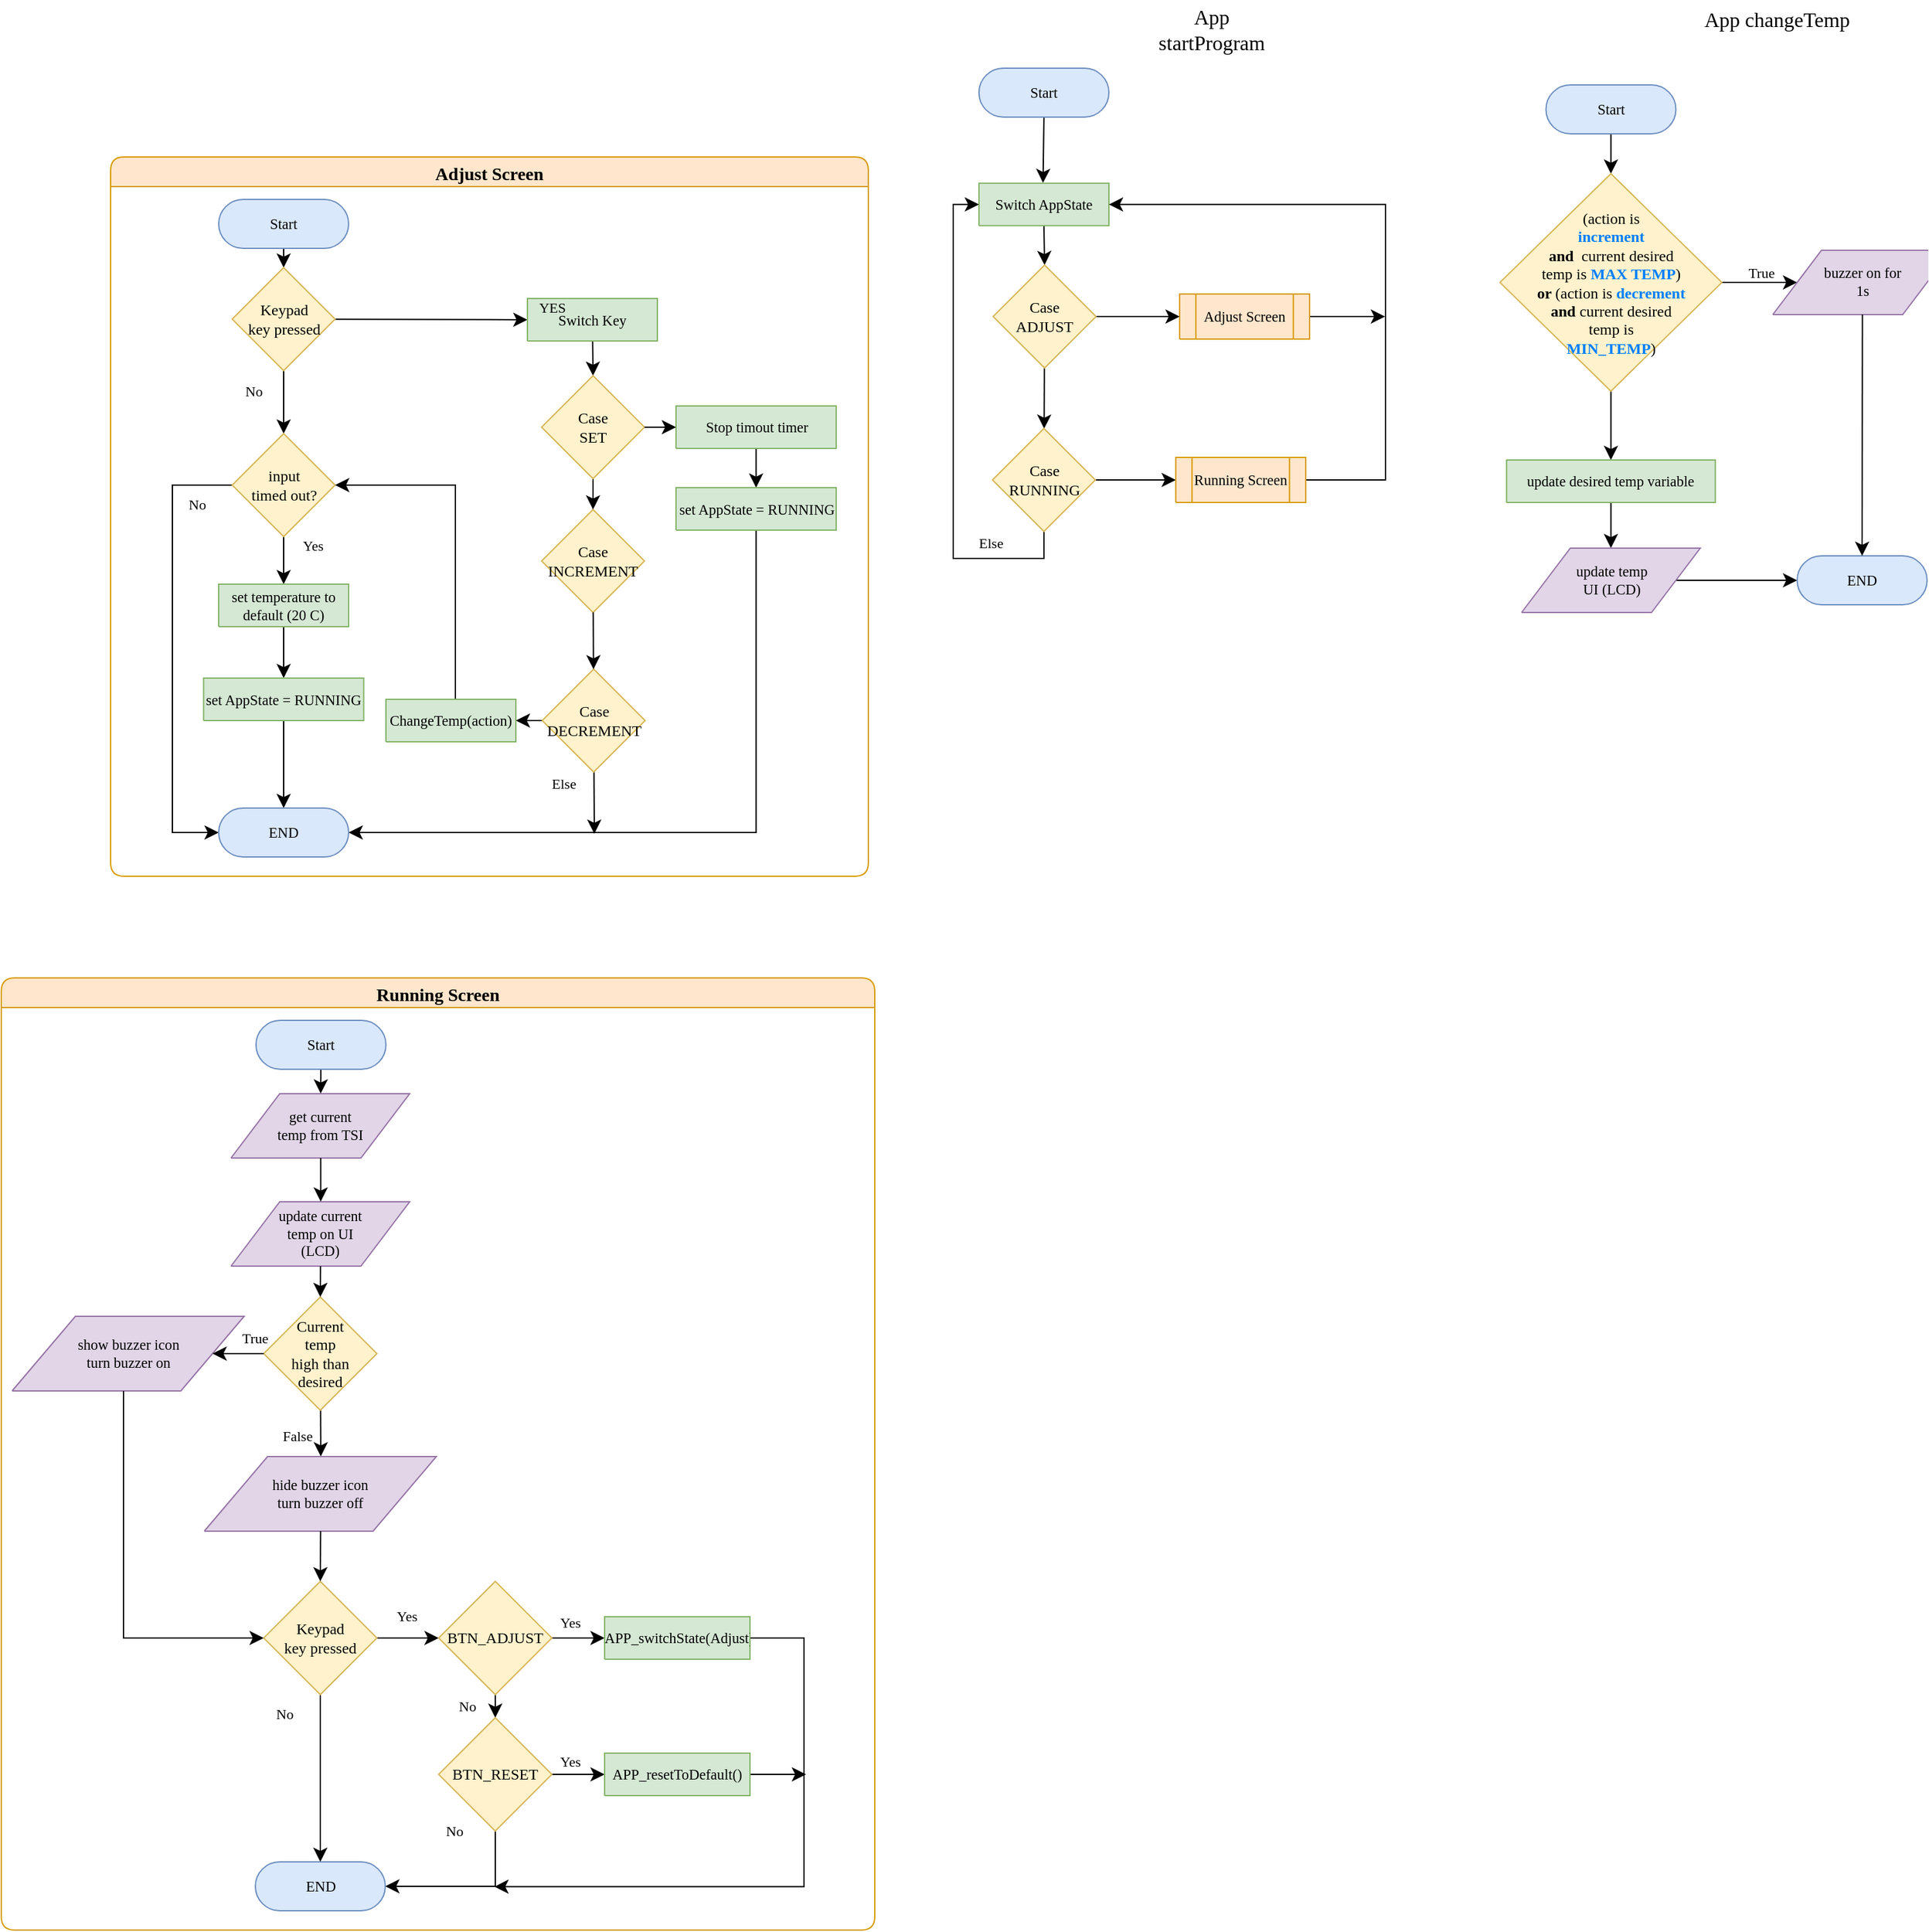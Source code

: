 <mxfile version="21.2.1" type="device">
  <diagram name="Page-1" id="7oLeeqB4X83rpsUO6XK-">
    <mxGraphModel dx="3260" dy="1449" grid="0" gridSize="10" guides="1" tooltips="1" connect="1" arrows="1" fold="1" page="1" pageScale="1" pageWidth="827" pageHeight="1169" math="0" shadow="0">
      <root>
        <mxCell id="0" />
        <mxCell id="1" parent="0" />
        <UserObject label="" tags="Background" id="Cari82qWPhB8FJyJu9n--43">
          <mxCell style="vsdxID=25;fillColor=#345593;gradientColor=none;shape=stencil(nZBLDoAgDERP0z3SIyDew0QUooJB/N1eSGM0LFywm2lf23QAxarbRQFna/BuVIfpggasgXNjtfImRAUoAUXvvBq822xHfmkTmdTs9rThpDmWJji7yFWMfEPoZOwHfZpF8A9aCGbno3h/jCYPIJYoPJQ3);strokeColor=#233862;strokeWidth=2;points=[];labelBackgroundColor=none;rounded=1;html=1;whiteSpace=wrap;fontColor=#000000;fontFamily=Calibri;" parent="1" vertex="1">
            <mxGeometry x="38" y="140" width="345" height="488" as="geometry" />
          </mxCell>
        </UserObject>
        <UserObject label="" tags="Background" id="Cari82qWPhB8FJyJu9n--51">
          <mxCell style="vsdxID=190;fillColor=#345593;gradientColor=none;shape=stencil(nZBLDoAgDERP0z3SIyDew0QUooJB/N1eSGM0LFywm2lf23QAxarbRQFna/BuVIfpggasgXNjtfImRAUoAUXvvBq822xHfmkTmdTs9rThpDmWJji7yFWMfEPoZOwHfZpF8A9aCGbno3h/jCYPIJYoPJQ3);strokeColor=#233862;strokeWidth=2;points=[];labelBackgroundColor=none;rounded=1;html=1;whiteSpace=wrap;fontColor=#000000;fontFamily=Calibri;" parent="1" vertex="1">
            <mxGeometry x="-557" y="997" width="345" height="400" as="geometry" />
          </mxCell>
        </UserObject>
        <mxCell id="Cari82qWPhB8FJyJu9n--169" style="rounded=1;fontColor=#000000;fontFamily=Calibri;" parent="1" vertex="1">
          <mxGeometry x="264" y="273" as="geometry" />
        </mxCell>
        <mxCell id="Cari82qWPhB8FJyJu9n--174" style="rounded=1;fontColor=#000000;fontFamily=Calibri;" parent="1" vertex="1">
          <mxGeometry x="264" y="262" as="geometry" />
        </mxCell>
        <mxCell id="MiLEQ-yQkrviwAs_aEzq-89" style="edgeStyle=none;curved=1;rounded=1;orthogonalLoop=1;jettySize=auto;html=1;exitX=0.5;exitY=1;exitDx=0;exitDy=0;exitPerimeter=0;entryX=0.5;entryY=0;entryDx=0;entryDy=0;fontSize=12;startSize=8;endSize=8;fontFamily=Calibri;" parent="1" source="Eqtn6p07YSy9b4ncJGlz-1" target="Eqtn6p07YSy9b4ncJGlz-20" edge="1">
          <mxGeometry relative="1" as="geometry">
            <mxPoint x="96.5" y="193" as="sourcePoint" />
            <mxPoint x="95.5" y="220" as="targetPoint" />
          </mxGeometry>
        </mxCell>
        <mxCell id="MiLEQ-yQkrviwAs_aEzq-90" style="edgeStyle=none;curved=1;rounded=1;orthogonalLoop=1;jettySize=auto;html=1;exitX=0.5;exitY=1;exitDx=0;exitDy=0;exitPerimeter=0;entryX=0.483;entryY=0.005;entryDx=0;entryDy=0;entryPerimeter=0;fontSize=12;startSize=8;endSize=8;fontFamily=Calibri;" parent="1" source="Cari82qWPhB8FJyJu9n--68" edge="1">
          <mxGeometry relative="1" as="geometry">
            <mxPoint x="94.783" y="158.175" as="targetPoint" />
          </mxGeometry>
        </mxCell>
        <UserObject label="&lt;div style=&quot;font-size: 1px&quot;&gt;&lt;font style=&quot;font-size: 11.29px; direction: ltr; letter-spacing: 0px; line-height: 120%; opacity: 1;&quot;&gt;Start&lt;br&gt;&lt;/font&gt;&lt;/div&gt;" Function="EN_DIO_Error_T DIO_init(uint8_t pinNumber, EN_DIO_PORT_T portNumber, EN_DIO_DIRECTION_T direction);" tags="Flowchart" id="Cari82qWPhB8FJyJu9n--68">
          <mxCell style="verticalAlign=middle;align=center;overflow=width;vsdxID=30;fillColor=#dae8fc;shape=stencil(tVLREoIgEPwaHnEQxsl3s/9gEpSJwDko7e+DsEkze2l627vdu5uFRaxyHe8FosR5sCcxqMZ3iO0Rpcp0ApQPCLEasUpaEC3Yi2lS3fOojOhsr3HDmObyMtsVcYqS29Qh5FEfklwrM5OXeUa/yjkcAwfr7TDpiyTfXvjkMR+Vw2A998qaBac5tAKHU1hq3i4oNwjRr9ofvayt/+Rk+yX/4iWA159KpXWKxJx/z0Bopfyw+g4=);strokeColor=#6c8ebf;spacingTop=-1;spacingBottom=-1;spacingLeft=-1;spacingRight=-1;points=[[0.5,1,0],[0.5,0,0],[0,0.5,0],[1,0.5,0]];labelBackgroundColor=none;rounded=1;html=1;whiteSpace=wrap;fontFamily=Calibri;" parent="1" vertex="1">
            <mxGeometry x="45" y="69" width="101" height="38" as="geometry" />
          </mxCell>
        </UserObject>
        <mxCell id="MiLEQ-yQkrviwAs_aEzq-80" value="App startProgram" style="text;html=1;strokeColor=none;fillColor=none;align=center;verticalAlign=middle;whiteSpace=wrap;rounded=0;fontSize=16;fontFamily=Calibri;" parent="1" vertex="1">
          <mxGeometry x="171" y="24" width="110" height="30" as="geometry" />
        </mxCell>
        <mxCell id="MiLEQ-yQkrviwAs_aEzq-83" value="App changeTemp" style="text;strokeColor=none;align=center;fillColor=none;html=1;verticalAlign=middle;whiteSpace=wrap;rounded=0;fontSize=16;fontFamily=Calibri;" parent="1" vertex="1">
          <mxGeometry x="602.71" y="16" width="125.29" height="30" as="geometry" />
        </mxCell>
        <UserObject label="&lt;div style=&quot;font-size: 1px&quot;&gt;&lt;font style=&quot;font-size: 11.29px; direction: ltr; letter-spacing: 0px; line-height: 120%; opacity: 1;&quot;&gt;Switch AppState&lt;br&gt;&lt;/font&gt;&lt;/div&gt;" Function="EN_DIO_Error_T DIO_toggle(uint8_t pinNumber, EN_DIO_PORT_T portNumber);  " tags="Flowchart" id="Eqtn6p07YSy9b4ncJGlz-1">
          <mxCell style="verticalAlign=middle;align=center;overflow=width;vsdxID=274;fillColor=#d5e8d4;shape=stencil(nZBLDoAgDERP0z3SIyjew0SURgSD+Lu9kMZoXLhwN9O+tukAlrNpJg1SzDH4QW/URgNYgZTkjA4UkwJUgGXng+6DX1zLfmoymdXo17xh5zmRJ6Q42BWCfc2oJfdAr+Yv+AP9Cb7OJ3H/2JG1HNGz/84klThPVCc=);strokeColor=#82b366;spacingTop=-1;spacingBottom=-1;spacingLeft=-1;spacingRight=-1;points=[[0,0.5,0],[1,0.5,0],[0.5,1,0],[0.5,0,0]];labelBackgroundColor=none;rounded=1;html=1;whiteSpace=wrap;fontFamily=Calibri;" vertex="1" parent="1">
            <mxGeometry x="45" y="158.43" width="101" height="33" as="geometry" />
          </mxCell>
        </UserObject>
        <mxCell id="Eqtn6p07YSy9b4ncJGlz-47" style="edgeStyle=none;curved=1;rounded=0;orthogonalLoop=1;jettySize=auto;html=1;fontSize=12;startSize=8;endSize=8;" edge="1" parent="1" source="Eqtn6p07YSy9b4ncJGlz-2">
          <mxGeometry relative="1" as="geometry">
            <mxPoint x="360.66" y="262" as="targetPoint" />
          </mxGeometry>
        </mxCell>
        <UserObject label="&lt;div style=&quot;font-size: 1px&quot;&gt;&lt;font style=&quot;font-size: 11.29px; direction: ltr; letter-spacing: 0px; line-height: 120%; opacity: 1;&quot;&gt;Adjust Screen&lt;br&gt;&lt;/font&gt;&lt;/div&gt;" Function="EN_DIO_Error_T DIO_write(uint8_t pinNumber, EN_DIO_PORT_T portNumber, uint8_t value); " tags="Flowchart" id="Eqtn6p07YSy9b4ncJGlz-2">
          <mxCell style="verticalAlign=middle;align=center;overflow=width;vsdxID=235;shape=stencil(nZLRDsIgDEW/pq+GlRh9n/M/loyNRoSFodO/F9JMHWYm29u99LTkFkCWg657BSiG4N1FjdQEDfIEiGS18hSiAlmBLFvnVefdzTbs+zqRSV3dPU14cJ9IHSie7ArB/syoIfuFTsVN8B90I5hdH8UnY0vG8Ire9aUFFLjbr4iV0zN2Pvl4WDP5h15OlyWLIn/teMQ/RVYv);spacingTop=-1;spacingBottom=-1;spacingLeft=-1;spacingRight=-1;points=[[0,0.5,0],[1,0.5,0],[0.5,1,0],[0.5,0,0]];labelBackgroundColor=none;rounded=1;html=1;whiteSpace=wrap;fillColor=#ffe6cc;strokeColor=#d79b00;fontFamily=Calibri;" vertex="1" parent="1">
            <mxGeometry x="201" y="244.5" width="101" height="35" as="geometry" />
          </mxCell>
        </UserObject>
        <mxCell id="Eqtn6p07YSy9b4ncJGlz-3" value="&lt;font style=&quot;font-size: 14px;&quot;&gt;Adjust Screen&lt;br&gt;&lt;/font&gt;" style="swimlane;whiteSpace=wrap;html=1;rounded=1;fontSize=16;fontFamily=Calibri;fillColor=#ffe6cc;strokeColor=#d79b00;" vertex="1" parent="1">
          <mxGeometry x="-630" y="138" width="589" height="559" as="geometry">
            <mxRectangle x="-207" y="152.5" width="134" height="31" as="alternateBounds" />
          </mxGeometry>
        </mxCell>
        <mxCell id="Eqtn6p07YSy9b4ncJGlz-102" style="edgeStyle=none;curved=1;rounded=0;orthogonalLoop=1;jettySize=auto;html=1;entryX=0.5;entryY=0;entryDx=0;entryDy=0;fontSize=12;startSize=8;endSize=8;" edge="1" parent="Eqtn6p07YSy9b4ncJGlz-3" source="Eqtn6p07YSy9b4ncJGlz-67" target="Eqtn6p07YSy9b4ncJGlz-68">
          <mxGeometry relative="1" as="geometry" />
        </mxCell>
        <UserObject label="&lt;div style=&quot;font-size: 1px&quot;&gt;&lt;font style=&quot;font-size: 11.29px; direction: ltr; letter-spacing: 0px; line-height: 120%; opacity: 1;&quot;&gt;Start&lt;br&gt;&lt;/font&gt;&lt;/div&gt;" Function="EN_DIO_Error_T DIO_init(uint8_t pinNumber, EN_DIO_PORT_T portNumber, EN_DIO_DIRECTION_T direction);" tags="Flowchart" id="Eqtn6p07YSy9b4ncJGlz-67">
          <mxCell style="verticalAlign=middle;align=center;overflow=width;vsdxID=30;fillColor=#dae8fc;shape=stencil(tVLREoIgEPwaHnEQxsl3s/9gEpSJwDko7e+DsEkze2l627vdu5uFRaxyHe8FosR5sCcxqMZ3iO0Rpcp0ApQPCLEasUpaEC3Yi2lS3fOojOhsr3HDmObyMtsVcYqS29Qh5FEfklwrM5OXeUa/yjkcAwfr7TDpiyTfXvjkMR+Vw2A998qaBac5tAKHU1hq3i4oNwjRr9ofvayt/+Rk+yX/4iWA159KpXWKxJx/z0Bopfyw+g4=);strokeColor=#6c8ebf;spacingTop=-1;spacingBottom=-1;spacingLeft=-1;spacingRight=-1;points=[[0.5,1,0],[0.5,0,0],[0,0.5,0],[1,0.5,0]];labelBackgroundColor=none;rounded=1;html=1;whiteSpace=wrap;fontFamily=Calibri;" vertex="1" parent="Eqtn6p07YSy9b4ncJGlz-3">
            <mxGeometry x="84" y="33" width="101" height="38" as="geometry" />
          </mxCell>
        </UserObject>
        <mxCell id="Eqtn6p07YSy9b4ncJGlz-78" style="edgeStyle=none;curved=1;rounded=0;orthogonalLoop=1;jettySize=auto;html=1;entryX=0;entryY=0.5;entryDx=0;entryDy=0;entryPerimeter=0;fontSize=12;startSize=8;endSize=8;" edge="1" parent="Eqtn6p07YSy9b4ncJGlz-3" source="Eqtn6p07YSy9b4ncJGlz-68" target="Eqtn6p07YSy9b4ncJGlz-74">
          <mxGeometry relative="1" as="geometry" />
        </mxCell>
        <mxCell id="Eqtn6p07YSy9b4ncJGlz-96" style="edgeStyle=none;curved=1;rounded=0;orthogonalLoop=1;jettySize=auto;html=1;entryX=0.5;entryY=0;entryDx=0;entryDy=0;fontSize=12;startSize=8;endSize=8;" edge="1" parent="Eqtn6p07YSy9b4ncJGlz-3" source="Eqtn6p07YSy9b4ncJGlz-68" target="Eqtn6p07YSy9b4ncJGlz-95">
          <mxGeometry relative="1" as="geometry" />
        </mxCell>
        <mxCell id="Eqtn6p07YSy9b4ncJGlz-68" value="Keypad&lt;br&gt;key pressed" style="rhombus;whiteSpace=wrap;html=1;fontSize=12;fontFamily=Calibri;fillColor=#fff2cc;strokeColor=#d6b656;" vertex="1" parent="Eqtn6p07YSy9b4ncJGlz-3">
          <mxGeometry x="94.5" y="86" width="80" height="80" as="geometry" />
        </mxCell>
        <mxCell id="Eqtn6p07YSy9b4ncJGlz-88" style="edgeStyle=none;curved=1;rounded=0;orthogonalLoop=1;jettySize=auto;html=1;entryX=0.5;entryY=0;entryDx=0;entryDy=0;fontSize=12;startSize=8;endSize=8;" edge="1" parent="Eqtn6p07YSy9b4ncJGlz-3" source="Eqtn6p07YSy9b4ncJGlz-74" target="Eqtn6p07YSy9b4ncJGlz-86">
          <mxGeometry relative="1" as="geometry" />
        </mxCell>
        <UserObject label="&lt;div style=&quot;font-size: 1px&quot;&gt;&lt;font style=&quot;font-size: 11.29px; direction: ltr; letter-spacing: 0px; line-height: 120%; opacity: 1;&quot;&gt;Switch Key&lt;br&gt;&lt;/font&gt;&lt;/div&gt;" Function="EN_DIO_Error_T DIO_toggle(uint8_t pinNumber, EN_DIO_PORT_T portNumber);  " tags="Flowchart" id="Eqtn6p07YSy9b4ncJGlz-74">
          <mxCell style="verticalAlign=middle;align=center;overflow=width;vsdxID=274;fillColor=#d5e8d4;shape=stencil(nZBLDoAgDERP0z3SIyjew0SURgSD+Lu9kMZoXLhwN9O+tukAlrNpJg1SzDH4QW/URgNYgZTkjA4UkwJUgGXng+6DX1zLfmoymdXo17xh5zmRJ6Q42BWCfc2oJfdAr+Yv+AP9Cb7OJ3H/2JG1HNGz/84klThPVCc=);strokeColor=#82b366;spacingTop=-1;spacingBottom=-1;spacingLeft=-1;spacingRight=-1;points=[[0,0.5,0],[1,0.5,0],[0.5,1,0],[0.5,0,0]];labelBackgroundColor=none;rounded=1;html=1;whiteSpace=wrap;fontFamily=Calibri;" vertex="1" parent="Eqtn6p07YSy9b4ncJGlz-3">
            <mxGeometry x="324" y="110" width="101" height="33" as="geometry" />
          </mxCell>
        </UserObject>
        <mxCell id="Eqtn6p07YSy9b4ncJGlz-76" value="Case&lt;br style=&quot;border-color: var(--border-color); font-size: 12px;&quot;&gt;INCREMENT" style="rhombus;whiteSpace=wrap;html=1;fontSize=12;fontFamily=Calibri;fillColor=#fff2cc;strokeColor=#d6b656;" vertex="1" parent="Eqtn6p07YSy9b4ncJGlz-3">
          <mxGeometry x="335" y="274" width="80" height="80" as="geometry" />
        </mxCell>
        <mxCell id="Eqtn6p07YSy9b4ncJGlz-116" style="edgeStyle=none;curved=1;rounded=0;orthogonalLoop=1;jettySize=auto;html=1;fontSize=12;startSize=8;endSize=8;" edge="1" parent="Eqtn6p07YSy9b4ncJGlz-3" source="Eqtn6p07YSy9b4ncJGlz-77">
          <mxGeometry relative="1" as="geometry">
            <mxPoint x="376" y="526" as="targetPoint" />
          </mxGeometry>
        </mxCell>
        <mxCell id="Eqtn6p07YSy9b4ncJGlz-119" style="edgeStyle=none;curved=1;rounded=0;orthogonalLoop=1;jettySize=auto;html=1;entryX=1;entryY=0.5;entryDx=0;entryDy=0;entryPerimeter=0;fontSize=12;startSize=8;endSize=8;" edge="1" parent="Eqtn6p07YSy9b4ncJGlz-3" source="Eqtn6p07YSy9b4ncJGlz-77" target="Eqtn6p07YSy9b4ncJGlz-118">
          <mxGeometry relative="1" as="geometry" />
        </mxCell>
        <mxCell id="Eqtn6p07YSy9b4ncJGlz-77" value="Case&lt;br style=&quot;border-color: var(--border-color); font-size: 12px;&quot;&gt;&lt;span style=&quot;font-size: 12px;&quot;&gt;DECREMENT&lt;/span&gt;" style="rhombus;whiteSpace=wrap;html=1;fontSize=12;fontFamily=Calibri;fillColor=#fff2cc;strokeColor=#d6b656;" vertex="1" parent="Eqtn6p07YSy9b4ncJGlz-3">
          <mxGeometry x="335.5" y="398" width="80" height="80" as="geometry" />
        </mxCell>
        <mxCell id="Eqtn6p07YSy9b4ncJGlz-75" value="" style="edgeStyle=none;curved=1;rounded=0;orthogonalLoop=1;jettySize=auto;html=1;fontSize=12;startSize=8;endSize=8;" edge="1" parent="Eqtn6p07YSy9b4ncJGlz-3" source="Eqtn6p07YSy9b4ncJGlz-76" target="Eqtn6p07YSy9b4ncJGlz-77">
          <mxGeometry relative="1" as="geometry" />
        </mxCell>
        <mxCell id="Eqtn6p07YSy9b4ncJGlz-89" style="edgeStyle=none;curved=1;rounded=0;orthogonalLoop=1;jettySize=auto;html=1;entryX=0.5;entryY=0;entryDx=0;entryDy=0;fontSize=12;startSize=8;endSize=8;" edge="1" parent="Eqtn6p07YSy9b4ncJGlz-3" source="Eqtn6p07YSy9b4ncJGlz-86" target="Eqtn6p07YSy9b4ncJGlz-76">
          <mxGeometry relative="1" as="geometry" />
        </mxCell>
        <mxCell id="Eqtn6p07YSy9b4ncJGlz-86" value="Case&lt;br style=&quot;border-color: var(--border-color); font-size: 12px;&quot;&gt;&lt;span style=&quot;font-size: 12px;&quot;&gt;SET&lt;/span&gt;" style="rhombus;whiteSpace=wrap;html=1;fontSize=12;fontFamily=Calibri;fillColor=#fff2cc;strokeColor=#d6b656;" vertex="1" parent="Eqtn6p07YSy9b4ncJGlz-3">
          <mxGeometry x="335" y="170" width="80" height="80" as="geometry" />
        </mxCell>
        <mxCell id="Eqtn6p07YSy9b4ncJGlz-93" style="edgeStyle=none;curved=1;rounded=0;orthogonalLoop=1;jettySize=auto;html=1;entryX=0.5;entryY=0;entryDx=0;entryDy=0;entryPerimeter=0;fontSize=12;startSize=8;endSize=8;" edge="1" parent="Eqtn6p07YSy9b4ncJGlz-3" source="Eqtn6p07YSy9b4ncJGlz-87" target="Eqtn6p07YSy9b4ncJGlz-91">
          <mxGeometry relative="1" as="geometry" />
        </mxCell>
        <UserObject label="&lt;div style=&quot;font-size: 1px&quot;&gt;&lt;font style=&quot;font-size: 11.29px; direction: ltr; letter-spacing: 0px; line-height: 120%; opacity: 1;&quot;&gt;Stop timout timer&lt;br&gt;&lt;/font&gt;&lt;/div&gt;" Function="EN_DIO_Error_T DIO_toggle(uint8_t pinNumber, EN_DIO_PORT_T portNumber);  " tags="Flowchart" id="Eqtn6p07YSy9b4ncJGlz-87">
          <mxCell style="verticalAlign=middle;align=center;overflow=width;vsdxID=274;fillColor=#d5e8d4;shape=stencil(nZBLDoAgDERP0z3SIyjew0SURgSD+Lu9kMZoXLhwN9O+tukAlrNpJg1SzDH4QW/URgNYgZTkjA4UkwJUgGXng+6DX1zLfmoymdXo17xh5zmRJ6Q42BWCfc2oJfdAr+Yv+AP9Cb7OJ3H/2JG1HNGz/84klThPVCc=);strokeColor=#82b366;spacingTop=-1;spacingBottom=-1;spacingLeft=-1;spacingRight=-1;points=[[0,0.5,0],[1,0.5,0],[0.5,1,0],[0.5,0,0]];labelBackgroundColor=none;rounded=1;html=1;whiteSpace=wrap;fontFamily=Calibri;" vertex="1" parent="Eqtn6p07YSy9b4ncJGlz-3">
            <mxGeometry x="439.5" y="193.5" width="124.5" height="33" as="geometry" />
          </mxCell>
        </UserObject>
        <mxCell id="Eqtn6p07YSy9b4ncJGlz-85" style="edgeStyle=none;curved=1;rounded=0;orthogonalLoop=1;jettySize=auto;html=1;entryX=0;entryY=0.5;entryDx=0;entryDy=0;entryPerimeter=0;fontSize=12;startSize=8;endSize=8;" edge="1" parent="Eqtn6p07YSy9b4ncJGlz-3" source="Eqtn6p07YSy9b4ncJGlz-86" target="Eqtn6p07YSy9b4ncJGlz-87">
          <mxGeometry relative="1" as="geometry" />
        </mxCell>
        <mxCell id="Eqtn6p07YSy9b4ncJGlz-115" style="edgeStyle=orthogonalEdgeStyle;rounded=0;orthogonalLoop=1;jettySize=auto;html=1;entryX=1;entryY=0.5;entryDx=0;entryDy=0;entryPerimeter=0;fontSize=12;startSize=8;endSize=8;" edge="1" parent="Eqtn6p07YSy9b4ncJGlz-3" source="Eqtn6p07YSy9b4ncJGlz-91" target="Eqtn6p07YSy9b4ncJGlz-108">
          <mxGeometry relative="1" as="geometry">
            <Array as="points">
              <mxPoint x="502" y="525" />
            </Array>
          </mxGeometry>
        </mxCell>
        <UserObject label="&lt;div style=&quot;font-size: 1px&quot;&gt;&lt;font style=&quot;font-size: 11.29px; direction: ltr; letter-spacing: 0px; line-height: 120%; opacity: 1;&quot;&gt;set AppState = RUNNING&lt;/font&gt;&lt;/div&gt;" Function="EN_DIO_Error_T DIO_toggle(uint8_t pinNumber, EN_DIO_PORT_T portNumber);  " tags="Flowchart" id="Eqtn6p07YSy9b4ncJGlz-91">
          <mxCell style="verticalAlign=middle;align=center;overflow=width;vsdxID=274;fillColor=#d5e8d4;shape=stencil(nZBLDoAgDERP0z3SIyjew0SURgSD+Lu9kMZoXLhwN9O+tukAlrNpJg1SzDH4QW/URgNYgZTkjA4UkwJUgGXng+6DX1zLfmoymdXo17xh5zmRJ6Q42BWCfc2oJfdAr+Yv+AP9Cb7OJ3H/2JG1HNGz/84klThPVCc=);strokeColor=#82b366;spacingTop=-1;spacingBottom=-1;spacingLeft=-1;spacingRight=-1;points=[[0,0.5,0],[1,0.5,0],[0.5,1,0],[0.5,0,0]];labelBackgroundColor=none;rounded=1;html=1;whiteSpace=wrap;fontFamily=Calibri;" vertex="1" parent="Eqtn6p07YSy9b4ncJGlz-3">
            <mxGeometry x="439.5" y="257" width="124.5" height="33" as="geometry" />
          </mxCell>
        </UserObject>
        <mxCell id="Eqtn6p07YSy9b4ncJGlz-106" style="edgeStyle=none;curved=1;rounded=0;orthogonalLoop=1;jettySize=auto;html=1;entryX=0.5;entryY=0;entryDx=0;entryDy=0;entryPerimeter=0;fontSize=12;startSize=8;endSize=8;" edge="1" parent="Eqtn6p07YSy9b4ncJGlz-3" source="Eqtn6p07YSy9b4ncJGlz-95" target="Eqtn6p07YSy9b4ncJGlz-103">
          <mxGeometry relative="1" as="geometry" />
        </mxCell>
        <mxCell id="Eqtn6p07YSy9b4ncJGlz-111" style="edgeStyle=orthogonalEdgeStyle;rounded=0;orthogonalLoop=1;jettySize=auto;html=1;entryX=0;entryY=0.5;entryDx=0;entryDy=0;entryPerimeter=0;fontSize=12;startSize=8;endSize=8;" edge="1" parent="Eqtn6p07YSy9b4ncJGlz-3" source="Eqtn6p07YSy9b4ncJGlz-95" target="Eqtn6p07YSy9b4ncJGlz-108">
          <mxGeometry relative="1" as="geometry">
            <Array as="points">
              <mxPoint x="48" y="255" />
              <mxPoint x="48" y="525" />
            </Array>
          </mxGeometry>
        </mxCell>
        <mxCell id="Eqtn6p07YSy9b4ncJGlz-95" value="input&lt;br&gt;timed out?" style="rhombus;whiteSpace=wrap;html=1;fontSize=12;fontFamily=Calibri;fillColor=#fff2cc;strokeColor=#d6b656;" vertex="1" parent="Eqtn6p07YSy9b4ncJGlz-3">
          <mxGeometry x="94.5" y="215" width="80" height="80" as="geometry" />
        </mxCell>
        <mxCell id="Eqtn6p07YSy9b4ncJGlz-109" style="edgeStyle=none;curved=1;rounded=0;orthogonalLoop=1;jettySize=auto;html=1;entryX=0.5;entryY=0;entryDx=0;entryDy=0;entryPerimeter=0;fontSize=12;startSize=8;endSize=8;" edge="1" parent="Eqtn6p07YSy9b4ncJGlz-3" source="Eqtn6p07YSy9b4ncJGlz-103" target="Eqtn6p07YSy9b4ncJGlz-107">
          <mxGeometry relative="1" as="geometry" />
        </mxCell>
        <UserObject label="&lt;div style=&quot;font-size: 1px&quot;&gt;&lt;font style=&quot;font-size: 11.29px; direction: ltr; letter-spacing: 0px; line-height: 120%; opacity: 1;&quot;&gt;set temperature to default (20 C)&lt;/font&gt;&lt;/div&gt;" Function="EN_DIO_Error_T DIO_toggle(uint8_t pinNumber, EN_DIO_PORT_T portNumber);  " tags="Flowchart" id="Eqtn6p07YSy9b4ncJGlz-103">
          <mxCell style="verticalAlign=middle;align=center;overflow=width;vsdxID=274;fillColor=#d5e8d4;shape=stencil(nZBLDoAgDERP0z3SIyjew0SURgSD+Lu9kMZoXLhwN9O+tukAlrNpJg1SzDH4QW/URgNYgZTkjA4UkwJUgGXng+6DX1zLfmoymdXo17xh5zmRJ6Q42BWCfc2oJfdAr+Yv+AP9Cb7OJ3H/2JG1HNGz/84klThPVCc=);strokeColor=#82b366;spacingTop=-1;spacingBottom=-1;spacingLeft=-1;spacingRight=-1;points=[[0,0.5,0],[1,0.5,0],[0.5,1,0],[0.5,0,0]];labelBackgroundColor=none;rounded=1;html=1;whiteSpace=wrap;fontFamily=Calibri;" vertex="1" parent="Eqtn6p07YSy9b4ncJGlz-3">
            <mxGeometry x="84" y="332" width="101" height="33" as="geometry" />
          </mxCell>
        </UserObject>
        <mxCell id="Eqtn6p07YSy9b4ncJGlz-110" style="edgeStyle=none;curved=1;rounded=0;orthogonalLoop=1;jettySize=auto;html=1;entryX=0.5;entryY=0;entryDx=0;entryDy=0;entryPerimeter=0;fontSize=12;startSize=8;endSize=8;" edge="1" parent="Eqtn6p07YSy9b4ncJGlz-3" source="Eqtn6p07YSy9b4ncJGlz-107" target="Eqtn6p07YSy9b4ncJGlz-108">
          <mxGeometry relative="1" as="geometry" />
        </mxCell>
        <UserObject label="&lt;div style=&quot;font-size: 1px&quot;&gt;&lt;font style=&quot;font-size: 11.29px; direction: ltr; letter-spacing: 0px; line-height: 120%; opacity: 1;&quot;&gt;set AppState = RUNNING&lt;/font&gt;&lt;/div&gt;" Function="EN_DIO_Error_T DIO_toggle(uint8_t pinNumber, EN_DIO_PORT_T portNumber);  " tags="Flowchart" id="Eqtn6p07YSy9b4ncJGlz-107">
          <mxCell style="verticalAlign=middle;align=center;overflow=width;vsdxID=274;fillColor=#d5e8d4;shape=stencil(nZBLDoAgDERP0z3SIyjew0SURgSD+Lu9kMZoXLhwN9O+tukAlrNpJg1SzDH4QW/URgNYgZTkjA4UkwJUgGXng+6DX1zLfmoymdXo17xh5zmRJ6Q42BWCfc2oJfdAr+Yv+AP9Cb7OJ3H/2JG1HNGz/84klThPVCc=);strokeColor=#82b366;spacingTop=-1;spacingBottom=-1;spacingLeft=-1;spacingRight=-1;points=[[0,0.5,0],[1,0.5,0],[0.5,1,0],[0.5,0,0]];labelBackgroundColor=none;rounded=1;html=1;whiteSpace=wrap;fontFamily=Calibri;" vertex="1" parent="Eqtn6p07YSy9b4ncJGlz-3">
            <mxGeometry x="72.25" y="405" width="124.5" height="33" as="geometry" />
          </mxCell>
        </UserObject>
        <UserObject label="&lt;div style=&quot;font-size: 1px&quot;&gt;&lt;font style=&quot;font-size: 11.29px; direction: ltr; letter-spacing: 0px; line-height: 120%; opacity: 1;&quot;&gt;END&lt;br&gt;&lt;/font&gt;&lt;/div&gt;" Function="EN_DIO_Error_T DIO_init(uint8_t pinNumber, EN_DIO_PORT_T portNumber, EN_DIO_DIRECTION_T direction);" tags="Flowchart" id="Eqtn6p07YSy9b4ncJGlz-108">
          <mxCell style="verticalAlign=middle;align=center;overflow=width;vsdxID=30;fillColor=#dae8fc;shape=stencil(tVLREoIgEPwaHnEQxsl3s/9gEpSJwDko7e+DsEkze2l627vdu5uFRaxyHe8FosR5sCcxqMZ3iO0Rpcp0ApQPCLEasUpaEC3Yi2lS3fOojOhsr3HDmObyMtsVcYqS29Qh5FEfklwrM5OXeUa/yjkcAwfr7TDpiyTfXvjkMR+Vw2A998qaBac5tAKHU1hq3i4oNwjRr9ofvayt/+Rk+yX/4iWA159KpXWKxJx/z0Bopfyw+g4=);strokeColor=#6c8ebf;spacingTop=-1;spacingBottom=-1;spacingLeft=-1;spacingRight=-1;points=[[0.5,1,0],[0.5,0,0],[0,0.5,0],[1,0.5,0]];labelBackgroundColor=none;rounded=1;html=1;whiteSpace=wrap;fontFamily=Calibri;" vertex="1" parent="Eqtn6p07YSy9b4ncJGlz-3">
            <mxGeometry x="84" y="506" width="101" height="38" as="geometry" />
          </mxCell>
        </UserObject>
        <mxCell id="Eqtn6p07YSy9b4ncJGlz-100" value="No" style="text;html=1;strokeColor=none;fillColor=none;align=center;verticalAlign=middle;whiteSpace=wrap;rounded=1;fontSize=11;fontFamily=Calibri;fontColor=#000000;" vertex="1" parent="Eqtn6p07YSy9b4ncJGlz-3">
          <mxGeometry x="94.5" y="173" width="33.498" height="18" as="geometry" />
        </mxCell>
        <mxCell id="Eqtn6p07YSy9b4ncJGlz-113" value="Yes" style="text;html=1;strokeColor=none;fillColor=none;align=center;verticalAlign=middle;whiteSpace=wrap;rounded=1;fontSize=11;fontFamily=Calibri;fontColor=#000000;" vertex="1" parent="Eqtn6p07YSy9b4ncJGlz-3">
          <mxGeometry x="141" y="293" width="33.498" height="18" as="geometry" />
        </mxCell>
        <mxCell id="Eqtn6p07YSy9b4ncJGlz-114" value="No" style="text;html=1;strokeColor=none;fillColor=none;align=center;verticalAlign=middle;whiteSpace=wrap;rounded=1;fontSize=11;fontFamily=Calibri;fontColor=#000000;" vertex="1" parent="Eqtn6p07YSy9b4ncJGlz-3">
          <mxGeometry x="50.5" y="261" width="33.498" height="18" as="geometry" />
        </mxCell>
        <mxCell id="Eqtn6p07YSy9b4ncJGlz-117" value="Else" style="text;html=1;strokeColor=none;fillColor=none;align=center;verticalAlign=middle;whiteSpace=wrap;rounded=1;fontSize=11;fontFamily=Calibri;fontColor=#000000;" vertex="1" parent="Eqtn6p07YSy9b4ncJGlz-3">
          <mxGeometry x="336" y="478" width="33.498" height="18" as="geometry" />
        </mxCell>
        <mxCell id="Eqtn6p07YSy9b4ncJGlz-120" style="edgeStyle=orthogonalEdgeStyle;rounded=0;orthogonalLoop=1;jettySize=auto;html=1;entryX=1;entryY=0.5;entryDx=0;entryDy=0;fontSize=12;startSize=8;endSize=8;" edge="1" parent="Eqtn6p07YSy9b4ncJGlz-3" source="Eqtn6p07YSy9b4ncJGlz-118" target="Eqtn6p07YSy9b4ncJGlz-95">
          <mxGeometry relative="1" as="geometry">
            <Array as="points">
              <mxPoint x="268" y="255" />
            </Array>
          </mxGeometry>
        </mxCell>
        <UserObject label="&lt;div style=&quot;font-size: 1px&quot;&gt;&lt;font style=&quot;font-size: 11.29px; direction: ltr; letter-spacing: 0px; line-height: 120%; opacity: 1;&quot;&gt;ChangeTemp(action)&lt;br&gt;&lt;/font&gt;&lt;/div&gt;" Function="EN_DIO_Error_T DIO_toggle(uint8_t pinNumber, EN_DIO_PORT_T portNumber);  " tags="Flowchart" id="Eqtn6p07YSy9b4ncJGlz-118">
          <mxCell style="verticalAlign=middle;align=center;overflow=width;vsdxID=274;fillColor=#d5e8d4;shape=stencil(nZBLDoAgDERP0z3SIyjew0SURgSD+Lu9kMZoXLhwN9O+tukAlrNpJg1SzDH4QW/URgNYgZTkjA4UkwJUgGXng+6DX1zLfmoymdXo17xh5zmRJ6Q42BWCfc2oJfdAr+Yv+AP9Cb7OJ3H/2JG1HNGz/84klThPVCc=);strokeColor=#82b366;spacingTop=-1;spacingBottom=-1;spacingLeft=-1;spacingRight=-1;points=[[0,0.5,0],[1,0.5,0],[0.5,1,0],[0.5,0,0]];labelBackgroundColor=none;rounded=1;html=1;whiteSpace=wrap;fontFamily=Calibri;" vertex="1" parent="Eqtn6p07YSy9b4ncJGlz-3">
            <mxGeometry x="214" y="421.5" width="101" height="33" as="geometry" />
          </mxCell>
        </UserObject>
        <mxCell id="Eqtn6p07YSy9b4ncJGlz-23" value="" style="edgeStyle=none;curved=1;rounded=0;orthogonalLoop=1;jettySize=auto;html=1;fontSize=12;startSize=8;endSize=8;" edge="1" parent="1" source="Eqtn6p07YSy9b4ncJGlz-20" target="Eqtn6p07YSy9b4ncJGlz-22">
          <mxGeometry relative="1" as="geometry" />
        </mxCell>
        <mxCell id="Eqtn6p07YSy9b4ncJGlz-24" style="edgeStyle=none;curved=1;rounded=0;orthogonalLoop=1;jettySize=auto;html=1;entryX=0;entryY=0.5;entryDx=0;entryDy=0;entryPerimeter=0;fontSize=12;startSize=8;endSize=8;" edge="1" parent="1" source="Eqtn6p07YSy9b4ncJGlz-20" target="Eqtn6p07YSy9b4ncJGlz-2">
          <mxGeometry relative="1" as="geometry" />
        </mxCell>
        <mxCell id="Eqtn6p07YSy9b4ncJGlz-20" value="Case&lt;br style=&quot;border-color: var(--border-color); font-size: 12px;&quot;&gt;&lt;span style=&quot;font-size: 12px;&quot;&gt;ADJUST&lt;/span&gt;" style="rhombus;whiteSpace=wrap;html=1;fontSize=12;fontFamily=Calibri;fillColor=#fff2cc;strokeColor=#d6b656;" vertex="1" parent="1">
          <mxGeometry x="56" y="222" width="80" height="80" as="geometry" />
        </mxCell>
        <mxCell id="Eqtn6p07YSy9b4ncJGlz-27" style="edgeStyle=none;curved=1;rounded=0;orthogonalLoop=1;jettySize=auto;html=1;fontSize=12;startSize=8;endSize=8;" edge="1" parent="1" source="Eqtn6p07YSy9b4ncJGlz-22" target="Eqtn6p07YSy9b4ncJGlz-26">
          <mxGeometry relative="1" as="geometry" />
        </mxCell>
        <mxCell id="Eqtn6p07YSy9b4ncJGlz-28" style="edgeStyle=orthogonalEdgeStyle;rounded=0;orthogonalLoop=1;jettySize=auto;html=1;entryX=0;entryY=0.5;entryDx=0;entryDy=0;entryPerimeter=0;fontSize=12;startSize=8;endSize=8;" edge="1" parent="1" source="Eqtn6p07YSy9b4ncJGlz-22" target="Eqtn6p07YSy9b4ncJGlz-1">
          <mxGeometry relative="1" as="geometry">
            <Array as="points">
              <mxPoint x="96" y="450" />
              <mxPoint x="25" y="450" />
              <mxPoint x="25" y="175" />
            </Array>
          </mxGeometry>
        </mxCell>
        <mxCell id="Eqtn6p07YSy9b4ncJGlz-22" value="Case&lt;br style=&quot;border-color: var(--border-color); font-size: 12px;&quot;&gt;&lt;span style=&quot;font-size: 12px;&quot;&gt;RUNNING&lt;/span&gt;" style="rhombus;whiteSpace=wrap;html=1;fontSize=12;fontFamily=Calibri;fillColor=#fff2cc;strokeColor=#d6b656;" vertex="1" parent="1">
          <mxGeometry x="55.5" y="349" width="80" height="80" as="geometry" />
        </mxCell>
        <mxCell id="Eqtn6p07YSy9b4ncJGlz-46" style="edgeStyle=orthogonalEdgeStyle;rounded=0;orthogonalLoop=1;jettySize=auto;html=1;entryX=1;entryY=0.5;entryDx=0;entryDy=0;entryPerimeter=0;fontSize=12;startSize=8;endSize=8;" edge="1" parent="1" source="Eqtn6p07YSy9b4ncJGlz-26" target="Eqtn6p07YSy9b4ncJGlz-1">
          <mxGeometry relative="1" as="geometry">
            <Array as="points">
              <mxPoint x="361" y="389" />
              <mxPoint x="361" y="175" />
            </Array>
          </mxGeometry>
        </mxCell>
        <UserObject label="&lt;div style=&quot;font-size: 1px&quot;&gt;&lt;font style=&quot;font-size: 11.29px; direction: ltr; letter-spacing: 0px; line-height: 120%; opacity: 1;&quot;&gt;Running Screen&lt;br&gt;&lt;/font&gt;&lt;/div&gt;" Function="EN_DIO_Error_T DIO_write(uint8_t pinNumber, EN_DIO_PORT_T portNumber, uint8_t value); " tags="Flowchart" id="Eqtn6p07YSy9b4ncJGlz-26">
          <mxCell style="verticalAlign=middle;align=center;overflow=width;vsdxID=235;shape=stencil(nZLRDsIgDEW/pq+GlRh9n/M/loyNRoSFodO/F9JMHWYm29u99LTkFkCWg657BSiG4N1FjdQEDfIEiGS18hSiAlmBLFvnVefdzTbs+zqRSV3dPU14cJ9IHSie7ArB/syoIfuFTsVN8B90I5hdH8UnY0vG8Ire9aUFFLjbr4iV0zN2Pvl4WDP5h15OlyWLIn/teMQ/RVYv);spacingTop=-1;spacingBottom=-1;spacingLeft=-1;spacingRight=-1;points=[[0,0.5,0],[1,0.5,0],[0.5,1,0],[0.5,0,0]];labelBackgroundColor=none;rounded=1;html=1;whiteSpace=wrap;fillColor=#ffe6cc;strokeColor=#d79b00;fontFamily=Calibri;" vertex="1" parent="1">
            <mxGeometry x="198" y="371.5" width="101" height="35" as="geometry" />
          </mxCell>
        </UserObject>
        <mxCell id="Eqtn6p07YSy9b4ncJGlz-45" value="Else" style="text;html=1;strokeColor=none;fillColor=none;align=center;verticalAlign=middle;whiteSpace=wrap;rounded=1;fontSize=11;fontFamily=Calibri;fontColor=#000000;" vertex="1" parent="1">
          <mxGeometry x="38" y="429" width="33.498" height="18" as="geometry" />
        </mxCell>
        <mxCell id="Eqtn6p07YSy9b4ncJGlz-48" value="&lt;font style=&quot;font-size: 14px;&quot;&gt;Running Screen&lt;br&gt;&lt;/font&gt;" style="swimlane;whiteSpace=wrap;html=1;rounded=1;fontSize=16;fontFamily=Calibri;fillColor=#ffe6cc;strokeColor=#d79b00;" vertex="1" parent="1">
          <mxGeometry x="-715" y="776" width="679" height="740" as="geometry">
            <mxRectangle x="-207" y="152.5" width="134" height="31" as="alternateBounds" />
          </mxGeometry>
        </mxCell>
        <mxCell id="Eqtn6p07YSy9b4ncJGlz-125" style="edgeStyle=none;curved=1;rounded=0;orthogonalLoop=1;jettySize=auto;html=1;entryX=0.5;entryY=0;entryDx=0;entryDy=0;entryPerimeter=0;fontSize=12;startSize=8;endSize=8;" edge="1" parent="Eqtn6p07YSy9b4ncJGlz-48" source="Eqtn6p07YSy9b4ncJGlz-121" target="Eqtn6p07YSy9b4ncJGlz-124">
          <mxGeometry relative="1" as="geometry" />
        </mxCell>
        <UserObject label="&lt;div style=&quot;font-size: 1px&quot;&gt;&lt;font style=&quot;font-size: 11.29px; direction: ltr; letter-spacing: 0px; line-height: 120%; opacity: 1;&quot;&gt;Start&lt;br&gt;&lt;/font&gt;&lt;/div&gt;" Function="EN_DIO_Error_T DIO_init(uint8_t pinNumber, EN_DIO_PORT_T portNumber, EN_DIO_DIRECTION_T direction);" tags="Flowchart" id="Eqtn6p07YSy9b4ncJGlz-121">
          <mxCell style="verticalAlign=middle;align=center;overflow=width;vsdxID=30;fillColor=#dae8fc;shape=stencil(tVLREoIgEPwaHnEQxsl3s/9gEpSJwDko7e+DsEkze2l627vdu5uFRaxyHe8FosR5sCcxqMZ3iO0Rpcp0ApQPCLEasUpaEC3Yi2lS3fOojOhsr3HDmObyMtsVcYqS29Qh5FEfklwrM5OXeUa/yjkcAwfr7TDpiyTfXvjkMR+Vw2A998qaBac5tAKHU1hq3i4oNwjRr9ofvayt/+Rk+yX/4iWA159KpXWKxJx/z0Bopfyw+g4=);strokeColor=#6c8ebf;spacingTop=-1;spacingBottom=-1;spacingLeft=-1;spacingRight=-1;points=[[0.5,1,0],[0.5,0,0],[0,0.5,0],[1,0.5,0]];labelBackgroundColor=none;rounded=1;html=1;whiteSpace=wrap;fontFamily=Calibri;" vertex="1" parent="Eqtn6p07YSy9b4ncJGlz-48">
            <mxGeometry x="198" y="33" width="101" height="38" as="geometry" />
          </mxCell>
        </UserObject>
        <UserObject label="" Function="EN_DIO_Error_T DIO_write(uint8_t pinNumber, EN_DIO_PORT_T portNumber, uint8_t value); " tags="Flowchart" id="Eqtn6p07YSy9b4ncJGlz-123">
          <mxCell style="vsdxID=281;fillColor=#e1d5e7;shape=stencil(UzV2Ls5ILEhVNTIoLinKz04tz0wpyVA1dlE1MsrMy0gtyiwBslSNXVWNndPyi1LTi/JL81Ig/IJEkEoQKze/DGRCBUSfrqGFnrkpSJuRQSVEyNDAAMx3g6jPycxDUm9hqGdEgnJDTOPxqSZFMWGXAxkIb6dl5uRAQg1ZHj2YgEKQIDZ2BQA=);strokeColor=#9673a6;spacingTop=-1;spacingBottom=-1;spacingLeft=-1;spacingRight=-1;points=[[0,0.5,0],[1,0.5,0],[0.5,1,0],[0.5,0,0]];labelBackgroundColor=none;rounded=1;html=1;whiteSpace=wrap;fontFamily=Calibri;" vertex="1" parent="Eqtn6p07YSy9b4ncJGlz-48">
            <mxGeometry x="197.5" y="90" width="101" height="50" as="geometry" />
          </mxCell>
        </UserObject>
        <mxCell id="Eqtn6p07YSy9b4ncJGlz-124" value="&lt;div style=&quot;font-size: 1px&quot;&gt;&lt;font style=&quot;font-size: 11.29px; direction: ltr; letter-spacing: 0px; line-height: 120%; opacity: 1;&quot;&gt;get current temp from TSI&lt;br&gt;&lt;/font&gt;&lt;/div&gt;" style="text;vsdxID=281;fillColor=none;gradientColor=none;strokeColor=none;spacingTop=-1;spacingBottom=-1;spacingLeft=-1;spacingRight=-1;points=[[0,0.5,0],[1,0.5,0],[0.5,1,0],[0.5,0,0]];labelBackgroundColor=none;rounded=1;html=1;whiteSpace=wrap;verticalAlign=middle;align=center;overflow=width;;html=1;fontColor=#000000;fontFamily=Calibri;" vertex="1" parent="Eqtn6p07YSy9b4ncJGlz-123">
          <mxGeometry x="16.93" y="-0.132" width="67.73" height="50.132" as="geometry" />
        </mxCell>
        <UserObject label="" Function="EN_DIO_Error_T DIO_write(uint8_t pinNumber, EN_DIO_PORT_T portNumber, uint8_t value); " tags="Flowchart" id="Eqtn6p07YSy9b4ncJGlz-126">
          <mxCell style="vsdxID=281;fillColor=#e1d5e7;shape=stencil(UzV2Ls5ILEhVNTIoLinKz04tz0wpyVA1dlE1MsrMy0gtyiwBslSNXVWNndPyi1LTi/JL81Ig/IJEkEoQKze/DGRCBUSfrqGFnrkpSJuRQSVEyNDAAMx3g6jPycxDUm9hqGdEgnJDTOPxqSZFMWGXAxkIb6dl5uRAQg1ZHj2YgEKQIDZ2BQA=);strokeColor=#9673a6;spacingTop=-1;spacingBottom=-1;spacingLeft=-1;spacingRight=-1;points=[[0,0.5,0],[1,0.5,0],[0.5,1,0],[0.5,0,0]];labelBackgroundColor=none;rounded=1;html=1;whiteSpace=wrap;fontFamily=Calibri;" vertex="1" parent="Eqtn6p07YSy9b4ncJGlz-48">
            <mxGeometry x="197.5" y="174" width="101" height="50" as="geometry" />
          </mxCell>
        </UserObject>
        <mxCell id="Eqtn6p07YSy9b4ncJGlz-127" value="&lt;div style=&quot;font-size: 1px&quot;&gt;&lt;font style=&quot;font-size: 11.29px; direction: ltr; letter-spacing: 0px; line-height: 120%; opacity: 1;&quot;&gt;update current temp on UI (LCD)&lt;br&gt;&lt;/font&gt;&lt;/div&gt;" style="text;vsdxID=281;fillColor=none;gradientColor=none;strokeColor=none;spacingTop=-1;spacingBottom=-1;spacingLeft=-1;spacingRight=-1;points=[[0,0.5,0],[1,0.5,0],[0.5,1,0],[0.5,0,0]];labelBackgroundColor=none;rounded=1;html=1;whiteSpace=wrap;verticalAlign=middle;align=center;overflow=width;;html=1;fontColor=#000000;fontFamily=Calibri;" vertex="1" parent="Eqtn6p07YSy9b4ncJGlz-126">
          <mxGeometry x="16.93" y="-0.132" width="67.73" height="50.132" as="geometry" />
        </mxCell>
        <mxCell id="Eqtn6p07YSy9b4ncJGlz-128" style="edgeStyle=none;curved=1;rounded=0;orthogonalLoop=1;jettySize=auto;html=1;entryX=0.5;entryY=0;entryDx=0;entryDy=0;entryPerimeter=0;fontSize=12;startSize=8;endSize=8;" edge="1" parent="Eqtn6p07YSy9b4ncJGlz-48" source="Eqtn6p07YSy9b4ncJGlz-124" target="Eqtn6p07YSy9b4ncJGlz-127">
          <mxGeometry relative="1" as="geometry" />
        </mxCell>
        <mxCell id="Eqtn6p07YSy9b4ncJGlz-136" style="edgeStyle=none;curved=1;rounded=0;orthogonalLoop=1;jettySize=auto;html=1;fontSize=12;startSize=8;endSize=8;entryX=0.5;entryY=0;entryDx=0;entryDy=0;entryPerimeter=0;" edge="1" parent="Eqtn6p07YSy9b4ncJGlz-48" source="Eqtn6p07YSy9b4ncJGlz-131" target="Eqtn6p07YSy9b4ncJGlz-144">
          <mxGeometry relative="1" as="geometry">
            <mxPoint x="249" y="379" as="targetPoint" />
          </mxGeometry>
        </mxCell>
        <mxCell id="Eqtn6p07YSy9b4ncJGlz-131" value="Current &lt;br&gt;temp&lt;br&gt;high than&lt;br&gt;desired" style="rhombus;whiteSpace=wrap;html=1;fontSize=12;fontFamily=Calibri;fillColor=#fff2cc;strokeColor=#d6b656;" vertex="1" parent="Eqtn6p07YSy9b4ncJGlz-48">
          <mxGeometry x="204" y="248" width="88" height="88" as="geometry" />
        </mxCell>
        <mxCell id="Eqtn6p07YSy9b4ncJGlz-132" style="edgeStyle=none;curved=1;rounded=0;orthogonalLoop=1;jettySize=auto;html=1;entryX=0.5;entryY=0;entryDx=0;entryDy=0;fontSize=12;startSize=8;endSize=8;" edge="1" parent="Eqtn6p07YSy9b4ncJGlz-48" source="Eqtn6p07YSy9b4ncJGlz-127" target="Eqtn6p07YSy9b4ncJGlz-131">
          <mxGeometry relative="1" as="geometry" />
        </mxCell>
        <mxCell id="Eqtn6p07YSy9b4ncJGlz-133" value="True" style="text;html=1;strokeColor=none;fillColor=none;align=center;verticalAlign=middle;whiteSpace=wrap;rounded=1;fontSize=11;fontFamily=Calibri;fontColor=#000000;" vertex="1" parent="Eqtn6p07YSy9b4ncJGlz-48">
          <mxGeometry x="180.5" y="271" width="33.498" height="18" as="geometry" />
        </mxCell>
        <mxCell id="Eqtn6p07YSy9b4ncJGlz-134" value="False" style="text;html=1;strokeColor=none;fillColor=none;align=center;verticalAlign=middle;whiteSpace=wrap;rounded=1;fontSize=11;fontFamily=Calibri;fontColor=#000000;" vertex="1" parent="Eqtn6p07YSy9b4ncJGlz-48">
          <mxGeometry x="214" y="347" width="33.498" height="18" as="geometry" />
        </mxCell>
        <UserObject label="" Function="EN_DIO_Error_T DIO_write(uint8_t pinNumber, EN_DIO_PORT_T portNumber, uint8_t value); " tags="Flowchart" id="Eqtn6p07YSy9b4ncJGlz-143">
          <mxCell style="vsdxID=281;fillColor=#e1d5e7;shape=stencil(UzV2Ls5ILEhVNTIoLinKz04tz0wpyVA1dlE1MsrMy0gtyiwBslSNXVWNndPyi1LTi/JL81Ig/IJEkEoQKze/DGRCBUSfrqGFnrkpSJuRQSVEyNDAAMx3g6jPycxDUm9hqGdEgnJDTOPxqSZFMWGXAxkIb6dl5uRAQg1ZHj2YgEKQIDZ2BQA=);strokeColor=#9673a6;spacingTop=-1;spacingBottom=-1;spacingLeft=-1;spacingRight=-1;points=[[0,0.5,0],[1,0.5,0],[0.5,1,0],[0.5,0,0]];labelBackgroundColor=none;rounded=1;html=1;whiteSpace=wrap;fontFamily=Calibri;" vertex="1" parent="Eqtn6p07YSy9b4ncJGlz-48">
            <mxGeometry x="182.39" y="372" width="131.21" height="58" as="geometry" />
          </mxCell>
        </UserObject>
        <mxCell id="Eqtn6p07YSy9b4ncJGlz-144" value="&lt;div style=&quot;font-size: 1px&quot;&gt;&lt;font style=&quot;font-size: 11.29px; direction: ltr; letter-spacing: 0px; line-height: 120%; opacity: 1;&quot;&gt;hide buzzer icon&lt;br&gt;turn buzzer off&lt;/font&gt;&lt;/div&gt;" style="text;vsdxID=281;fillColor=none;gradientColor=none;strokeColor=none;spacingTop=-1;spacingBottom=-1;spacingLeft=-1;spacingRight=-1;points=[[0,0.5,0],[1,0.5,0],[0.5,1,0],[0.5,0,0]];labelBackgroundColor=none;rounded=1;html=1;whiteSpace=wrap;verticalAlign=middle;align=center;overflow=width;;html=1;fontColor=#000000;fontFamily=Calibri;" vertex="1" parent="Eqtn6p07YSy9b4ncJGlz-143">
          <mxGeometry x="21.994" y="-0.153" width="87.989" height="58.153" as="geometry" />
        </mxCell>
        <mxCell id="Eqtn6p07YSy9b4ncJGlz-162" style="edgeStyle=none;curved=1;rounded=0;orthogonalLoop=1;jettySize=auto;html=1;entryX=0;entryY=0.5;entryDx=0;entryDy=0;fontSize=12;startSize=8;endSize=8;" edge="1" parent="Eqtn6p07YSy9b4ncJGlz-48" source="Eqtn6p07YSy9b4ncJGlz-142" target="Eqtn6p07YSy9b4ncJGlz-158">
          <mxGeometry relative="1" as="geometry" />
        </mxCell>
        <mxCell id="Eqtn6p07YSy9b4ncJGlz-177" style="edgeStyle=none;curved=1;rounded=0;orthogonalLoop=1;jettySize=auto;html=1;entryX=0.5;entryY=0;entryDx=0;entryDy=0;entryPerimeter=0;fontSize=12;startSize=8;endSize=8;" edge="1" parent="Eqtn6p07YSy9b4ncJGlz-48" source="Eqtn6p07YSy9b4ncJGlz-142" target="Eqtn6p07YSy9b4ncJGlz-176">
          <mxGeometry relative="1" as="geometry" />
        </mxCell>
        <mxCell id="Eqtn6p07YSy9b4ncJGlz-142" value="Keypad&lt;br&gt;key pressed" style="rhombus;whiteSpace=wrap;html=1;fontSize=12;fontFamily=Calibri;fillColor=#fff2cc;strokeColor=#d6b656;" vertex="1" parent="Eqtn6p07YSy9b4ncJGlz-48">
          <mxGeometry x="204" y="469" width="88" height="88" as="geometry" />
        </mxCell>
        <mxCell id="Eqtn6p07YSy9b4ncJGlz-145" style="edgeStyle=none;curved=1;rounded=0;orthogonalLoop=1;jettySize=auto;html=1;entryX=0.5;entryY=0;entryDx=0;entryDy=0;fontSize=12;startSize=8;endSize=8;" edge="1" parent="Eqtn6p07YSy9b4ncJGlz-48" source="Eqtn6p07YSy9b4ncJGlz-144" target="Eqtn6p07YSy9b4ncJGlz-142">
          <mxGeometry relative="1" as="geometry" />
        </mxCell>
        <mxCell id="Eqtn6p07YSy9b4ncJGlz-168" value="" style="edgeStyle=none;curved=1;rounded=0;orthogonalLoop=1;jettySize=auto;html=1;fontSize=12;startSize=8;endSize=8;" edge="1" parent="Eqtn6p07YSy9b4ncJGlz-48" source="Eqtn6p07YSy9b4ncJGlz-158" target="Eqtn6p07YSy9b4ncJGlz-163">
          <mxGeometry relative="1" as="geometry" />
        </mxCell>
        <mxCell id="Eqtn6p07YSy9b4ncJGlz-175" style="edgeStyle=none;curved=1;rounded=0;orthogonalLoop=1;jettySize=auto;html=1;entryX=0;entryY=0.5;entryDx=0;entryDy=0;entryPerimeter=0;fontSize=12;startSize=8;endSize=8;" edge="1" parent="Eqtn6p07YSy9b4ncJGlz-48" source="Eqtn6p07YSy9b4ncJGlz-158" target="Eqtn6p07YSy9b4ncJGlz-174">
          <mxGeometry relative="1" as="geometry" />
        </mxCell>
        <mxCell id="Eqtn6p07YSy9b4ncJGlz-158" value="BTN_ADJUST" style="rhombus;whiteSpace=wrap;html=1;fontSize=12;fontFamily=Calibri;fillColor=#fff2cc;strokeColor=#d6b656;" vertex="1" parent="Eqtn6p07YSy9b4ncJGlz-48">
          <mxGeometry x="340" y="469" width="88" height="88" as="geometry" />
        </mxCell>
        <mxCell id="Eqtn6p07YSy9b4ncJGlz-160" value="Yes" style="text;html=1;strokeColor=none;fillColor=none;align=center;verticalAlign=middle;whiteSpace=wrap;rounded=1;fontSize=11;fontFamily=Calibri;fontColor=#000000;" vertex="1" parent="Eqtn6p07YSy9b4ncJGlz-48">
          <mxGeometry x="299" y="487" width="33.498" height="18" as="geometry" />
        </mxCell>
        <mxCell id="Eqtn6p07YSy9b4ncJGlz-167" style="edgeStyle=none;curved=1;rounded=0;orthogonalLoop=1;jettySize=auto;html=1;entryX=0;entryY=0.5;entryDx=0;entryDy=0;entryPerimeter=0;fontSize=12;startSize=8;endSize=8;" edge="1" parent="Eqtn6p07YSy9b4ncJGlz-48" source="Eqtn6p07YSy9b4ncJGlz-163" target="Eqtn6p07YSy9b4ncJGlz-166">
          <mxGeometry relative="1" as="geometry" />
        </mxCell>
        <mxCell id="Eqtn6p07YSy9b4ncJGlz-178" style="edgeStyle=orthogonalEdgeStyle;rounded=0;orthogonalLoop=1;jettySize=auto;html=1;entryX=1;entryY=0.5;entryDx=0;entryDy=0;entryPerimeter=0;fontSize=12;startSize=8;endSize=8;" edge="1" parent="Eqtn6p07YSy9b4ncJGlz-48" source="Eqtn6p07YSy9b4ncJGlz-163" target="Eqtn6p07YSy9b4ncJGlz-176">
          <mxGeometry relative="1" as="geometry">
            <Array as="points">
              <mxPoint x="384" y="706" />
            </Array>
          </mxGeometry>
        </mxCell>
        <mxCell id="Eqtn6p07YSy9b4ncJGlz-163" value="BTN_RESET" style="rhombus;whiteSpace=wrap;html=1;fontSize=12;fontFamily=Calibri;fillColor=#fff2cc;strokeColor=#d6b656;" vertex="1" parent="Eqtn6p07YSy9b4ncJGlz-48">
          <mxGeometry x="340" y="575" width="88" height="88" as="geometry" />
        </mxCell>
        <mxCell id="Eqtn6p07YSy9b4ncJGlz-181" style="edgeStyle=none;curved=1;rounded=0;orthogonalLoop=1;jettySize=auto;html=1;fontSize=12;startSize=8;endSize=8;" edge="1" parent="Eqtn6p07YSy9b4ncJGlz-48" source="Eqtn6p07YSy9b4ncJGlz-166">
          <mxGeometry relative="1" as="geometry">
            <mxPoint x="625.571" y="619" as="targetPoint" />
          </mxGeometry>
        </mxCell>
        <UserObject label="&lt;div style=&quot;font-size: 1px&quot;&gt;&lt;font style=&quot;font-size: 11.29px; direction: ltr; letter-spacing: 0px; line-height: 120%; opacity: 1;&quot;&gt;APP_resetToDefault()&lt;/font&gt;&lt;/div&gt;" Function="EN_DIO_Error_T DIO_toggle(uint8_t pinNumber, EN_DIO_PORT_T portNumber);  " tags="Flowchart" id="Eqtn6p07YSy9b4ncJGlz-166">
          <mxCell style="verticalAlign=middle;align=center;overflow=width;vsdxID=274;fillColor=#d5e8d4;shape=stencil(nZBLDoAgDERP0z3SIyjew0SURgSD+Lu9kMZoXLhwN9O+tukAlrNpJg1SzDH4QW/URgNYgZTkjA4UkwJUgGXng+6DX1zLfmoymdXo17xh5zmRJ6Q42BWCfc2oJfdAr+Yv+AP9Cb7OJ3H/2JG1HNGz/84klThPVCc=);strokeColor=#82b366;spacingTop=-1;spacingBottom=-1;spacingLeft=-1;spacingRight=-1;points=[[0,0.5,0],[1,0.5,0],[0.5,1,0],[0.5,0,0]];labelBackgroundColor=none;rounded=1;html=1;whiteSpace=wrap;fontFamily=Calibri;" vertex="1" parent="Eqtn6p07YSy9b4ncJGlz-48">
            <mxGeometry x="469" y="602.5" width="113" height="33" as="geometry" />
          </mxCell>
        </UserObject>
        <mxCell id="Eqtn6p07YSy9b4ncJGlz-161" value="No" style="text;html=1;strokeColor=none;fillColor=none;align=center;verticalAlign=middle;whiteSpace=wrap;rounded=1;fontSize=11;fontFamily=Calibri;fontColor=#000000;" vertex="1" parent="Eqtn6p07YSy9b4ncJGlz-48">
          <mxGeometry x="204" y="563" width="33.498" height="18" as="geometry" />
        </mxCell>
        <mxCell id="Eqtn6p07YSy9b4ncJGlz-170" value="No" style="text;html=1;strokeColor=none;fillColor=none;align=center;verticalAlign=middle;whiteSpace=wrap;rounded=1;fontSize=11;fontFamily=Calibri;fontColor=#000000;" vertex="1" parent="Eqtn6p07YSy9b4ncJGlz-48">
          <mxGeometry x="346" y="557" width="33.498" height="18" as="geometry" />
        </mxCell>
        <mxCell id="Eqtn6p07YSy9b4ncJGlz-171" value="Yes" style="text;html=1;strokeColor=none;fillColor=none;align=center;verticalAlign=middle;whiteSpace=wrap;rounded=1;fontSize=11;fontFamily=Calibri;fontColor=#000000;" vertex="1" parent="Eqtn6p07YSy9b4ncJGlz-48">
          <mxGeometry x="426" y="492" width="33.498" height="18" as="geometry" />
        </mxCell>
        <mxCell id="Eqtn6p07YSy9b4ncJGlz-172" value="Yes" style="text;html=1;strokeColor=none;fillColor=none;align=center;verticalAlign=middle;whiteSpace=wrap;rounded=1;fontSize=11;fontFamily=Calibri;fontColor=#000000;" vertex="1" parent="Eqtn6p07YSy9b4ncJGlz-48">
          <mxGeometry x="426" y="600" width="33.498" height="18" as="geometry" />
        </mxCell>
        <mxCell id="Eqtn6p07YSy9b4ncJGlz-173" value="No" style="text;html=1;strokeColor=none;fillColor=none;align=center;verticalAlign=middle;whiteSpace=wrap;rounded=1;fontSize=11;fontFamily=Calibri;fontColor=#000000;" vertex="1" parent="Eqtn6p07YSy9b4ncJGlz-48">
          <mxGeometry x="336" y="654" width="33.498" height="18" as="geometry" />
        </mxCell>
        <mxCell id="Eqtn6p07YSy9b4ncJGlz-180" style="edgeStyle=orthogonalEdgeStyle;rounded=0;orthogonalLoop=1;jettySize=auto;html=1;fontSize=12;startSize=8;endSize=8;" edge="1" parent="Eqtn6p07YSy9b4ncJGlz-48" source="Eqtn6p07YSy9b4ncJGlz-174">
          <mxGeometry relative="1" as="geometry">
            <mxPoint x="383.286" y="706.286" as="targetPoint" />
            <Array as="points">
              <mxPoint x="624" y="513" />
              <mxPoint x="624" y="706" />
            </Array>
          </mxGeometry>
        </mxCell>
        <UserObject label="&lt;div style=&quot;font-size: 1px&quot;&gt;&lt;font style=&quot;font-size: 11.29px; direction: ltr; letter-spacing: 0px; line-height: 120%; opacity: 1;&quot;&gt;APP_switchState(Adjust)&lt;/font&gt;&lt;/div&gt;" Function="EN_DIO_Error_T DIO_toggle(uint8_t pinNumber, EN_DIO_PORT_T portNumber);  " tags="Flowchart" id="Eqtn6p07YSy9b4ncJGlz-174">
          <mxCell style="verticalAlign=middle;align=center;overflow=width;vsdxID=274;fillColor=#d5e8d4;shape=stencil(nZBLDoAgDERP0z3SIyjew0SURgSD+Lu9kMZoXLhwN9O+tukAlrNpJg1SzDH4QW/URgNYgZTkjA4UkwJUgGXng+6DX1zLfmoymdXo17xh5zmRJ6Q42BWCfc2oJfdAr+Yv+AP9Cb7OJ3H/2JG1HNGz/84klThPVCc=);strokeColor=#82b366;spacingTop=-1;spacingBottom=-1;spacingLeft=-1;spacingRight=-1;points=[[0,0.5,0],[1,0.5,0],[0.5,1,0],[0.5,0,0]];labelBackgroundColor=none;rounded=1;html=1;whiteSpace=wrap;fontFamily=Calibri;" vertex="1" parent="Eqtn6p07YSy9b4ncJGlz-48">
            <mxGeometry x="469" y="496.5" width="113" height="33" as="geometry" />
          </mxCell>
        </UserObject>
        <UserObject label="&lt;div style=&quot;font-size: 1px&quot;&gt;&lt;font style=&quot;font-size: 11.29px; direction: ltr; letter-spacing: 0px; line-height: 120%; opacity: 1;&quot;&gt;END&lt;br&gt;&lt;/font&gt;&lt;/div&gt;" Function="EN_DIO_Error_T DIO_init(uint8_t pinNumber, EN_DIO_PORT_T portNumber, EN_DIO_DIRECTION_T direction);" tags="Flowchart" id="Eqtn6p07YSy9b4ncJGlz-176">
          <mxCell style="verticalAlign=middle;align=center;overflow=width;vsdxID=30;fillColor=#dae8fc;shape=stencil(tVLREoIgEPwaHnEQxsl3s/9gEpSJwDko7e+DsEkze2l627vdu5uFRaxyHe8FosR5sCcxqMZ3iO0Rpcp0ApQPCLEasUpaEC3Yi2lS3fOojOhsr3HDmObyMtsVcYqS29Qh5FEfklwrM5OXeUa/yjkcAwfr7TDpiyTfXvjkMR+Vw2A998qaBac5tAKHU1hq3i4oNwjRr9ofvayt/+Rk+yX/4iWA159KpXWKxJx/z0Bopfyw+g4=);strokeColor=#6c8ebf;spacingTop=-1;spacingBottom=-1;spacingLeft=-1;spacingRight=-1;points=[[0.5,1,0],[0.5,0,0],[0,0.5,0],[1,0.5,0]];labelBackgroundColor=none;rounded=1;html=1;whiteSpace=wrap;fontFamily=Calibri;" vertex="1" parent="Eqtn6p07YSy9b4ncJGlz-48">
            <mxGeometry x="197.5" y="687" width="101" height="38" as="geometry" />
          </mxCell>
        </UserObject>
        <mxCell id="Eqtn6p07YSy9b4ncJGlz-55" style="edgeStyle=none;curved=1;rounded=0;orthogonalLoop=1;jettySize=auto;html=1;entryX=0.5;entryY=0;entryDx=0;entryDy=0;fontSize=12;startSize=8;endSize=8;" edge="1" parent="1" source="Eqtn6p07YSy9b4ncJGlz-50" target="Eqtn6p07YSy9b4ncJGlz-51">
          <mxGeometry relative="1" as="geometry" />
        </mxCell>
        <UserObject label="&lt;div style=&quot;font-size: 1px&quot;&gt;&lt;font style=&quot;font-size: 11.29px; direction: ltr; letter-spacing: 0px; line-height: 120%; opacity: 1;&quot;&gt;Start&lt;br&gt;&lt;/font&gt;&lt;/div&gt;" Function="EN_DIO_Error_T DIO_init(uint8_t pinNumber, EN_DIO_PORT_T portNumber, EN_DIO_DIRECTION_T direction);" tags="Flowchart" id="Eqtn6p07YSy9b4ncJGlz-50">
          <mxCell style="verticalAlign=middle;align=center;overflow=width;vsdxID=30;fillColor=#dae8fc;shape=stencil(tVLREoIgEPwaHnEQxsl3s/9gEpSJwDko7e+DsEkze2l627vdu5uFRaxyHe8FosR5sCcxqMZ3iO0Rpcp0ApQPCLEasUpaEC3Yi2lS3fOojOhsr3HDmObyMtsVcYqS29Qh5FEfklwrM5OXeUa/yjkcAwfr7TDpiyTfXvjkMR+Vw2A998qaBac5tAKHU1hq3i4oNwjRr9ofvayt/+Rk+yX/4iWA159KpXWKxJx/z0Bopfyw+g4=);strokeColor=#6c8ebf;spacingTop=-1;spacingBottom=-1;spacingLeft=-1;spacingRight=-1;points=[[0.5,1,0],[0.5,0,0],[0,0.5,0],[1,0.5,0]];labelBackgroundColor=none;rounded=1;html=1;whiteSpace=wrap;fontFamily=Calibri;" vertex="1" parent="1">
            <mxGeometry x="485.75" y="82" width="101" height="38" as="geometry" />
          </mxCell>
        </UserObject>
        <mxCell id="Eqtn6p07YSy9b4ncJGlz-53" style="edgeStyle=none;curved=1;rounded=0;orthogonalLoop=1;jettySize=auto;html=1;entryX=0;entryY=0.5;entryDx=0;entryDy=0;entryPerimeter=0;fontSize=12;startSize=8;endSize=8;" edge="1" parent="1" source="Eqtn6p07YSy9b4ncJGlz-51">
          <mxGeometry relative="1" as="geometry">
            <mxPoint x="681" y="235.5" as="targetPoint" />
          </mxGeometry>
        </mxCell>
        <mxCell id="Eqtn6p07YSy9b4ncJGlz-57" style="edgeStyle=none;curved=1;rounded=0;orthogonalLoop=1;jettySize=auto;html=1;fontSize=12;startSize=8;endSize=8;" edge="1" parent="1" source="Eqtn6p07YSy9b4ncJGlz-51" target="Eqtn6p07YSy9b4ncJGlz-56">
          <mxGeometry relative="1" as="geometry" />
        </mxCell>
        <mxCell id="Eqtn6p07YSy9b4ncJGlz-51" value="(action is&lt;br style=&quot;border-color: var(--border-color);&quot;&gt;&lt;b style=&quot;border-color: var(--border-color);&quot;&gt;&lt;font color=&quot;#007fff&quot;&gt;increment&lt;/font&gt;&lt;/b&gt;&lt;br style=&quot;border-color: var(--border-color);&quot;&gt;&lt;b&gt;and&amp;nbsp; &lt;/b&gt;current desired&lt;br style=&quot;border-color: var(--border-color);&quot;&gt;temp is&amp;nbsp;&lt;b style=&quot;border-color: var(--border-color);&quot;&gt;&lt;font color=&quot;#007fff&quot;&gt;MAX TEMP&lt;/font&gt;&lt;/b&gt;&lt;span style=&quot;border-color: var(--border-color);&quot;&gt;)&lt;/span&gt;&lt;br&gt;&lt;b&gt;or &lt;/b&gt;(action is &lt;b&gt;&lt;font color=&quot;#007fff&quot;&gt;decrement&lt;/font&gt;&lt;/b&gt;&lt;br style=&quot;border-color: var(--border-color);&quot;&gt;&lt;b&gt;and &lt;/b&gt;current&amp;nbsp;desired&lt;br style=&quot;border-color: var(--border-color);&quot;&gt;temp is&lt;br style=&quot;border-color: var(--border-color);&quot;&gt;&lt;b&gt;&lt;font color=&quot;#007fff&quot;&gt;MIN_TEMP&lt;/font&gt;&lt;/b&gt;)" style="rhombus;whiteSpace=wrap;html=1;fontSize=12;fontFamily=Calibri;fillColor=#fff2cc;strokeColor=#d6b656;" vertex="1" parent="1">
          <mxGeometry x="450" y="151" width="172.5" height="169" as="geometry" />
        </mxCell>
        <mxCell id="Eqtn6p07YSy9b4ncJGlz-54" value="True" style="text;html=1;strokeColor=none;fillColor=none;align=center;verticalAlign=middle;whiteSpace=wrap;rounded=1;fontSize=11;fontFamily=Calibri;fontColor=#000000;" vertex="1" parent="1">
          <mxGeometry x="637" y="219" width="33.498" height="18" as="geometry" />
        </mxCell>
        <mxCell id="Eqtn6p07YSy9b4ncJGlz-59" style="edgeStyle=none;curved=1;rounded=0;orthogonalLoop=1;jettySize=auto;html=1;entryX=0.5;entryY=0;entryDx=0;entryDy=0;entryPerimeter=0;fontSize=12;startSize=8;endSize=8;" edge="1" parent="1" source="Eqtn6p07YSy9b4ncJGlz-56">
          <mxGeometry relative="1" as="geometry">
            <mxPoint x="536.255" y="442" as="targetPoint" />
          </mxGeometry>
        </mxCell>
        <UserObject label="&lt;div style=&quot;font-size: 1px&quot;&gt;&lt;font style=&quot;font-size: 11.29px; direction: ltr; letter-spacing: 0px; line-height: 120%; opacity: 1;&quot;&gt;update desired temp variable&lt;br&gt;&lt;/font&gt;&lt;/div&gt;" Function="EN_DIO_Error_T DIO_toggle(uint8_t pinNumber, EN_DIO_PORT_T portNumber);  " tags="Flowchart" id="Eqtn6p07YSy9b4ncJGlz-56">
          <mxCell style="verticalAlign=middle;align=center;overflow=width;vsdxID=274;fillColor=#d5e8d4;shape=stencil(nZBLDoAgDERP0z3SIyjew0SURgSD+Lu9kMZoXLhwN9O+tukAlrNpJg1SzDH4QW/URgNYgZTkjA4UkwJUgGXng+6DX1zLfmoymdXo17xh5zmRJ6Q42BWCfc2oJfdAr+Yv+AP9Cb7OJ3H/2JG1HNGz/84klThPVCc=);strokeColor=#82b366;spacingTop=-1;spacingBottom=-1;spacingLeft=-1;spacingRight=-1;points=[[0,0.5,0],[1,0.5,0],[0.5,1,0],[0.5,0,0]];labelBackgroundColor=none;rounded=1;html=1;whiteSpace=wrap;fontFamily=Calibri;" vertex="1" parent="1">
            <mxGeometry x="455.13" y="373.5" width="162.25" height="33" as="geometry" />
          </mxCell>
        </UserObject>
        <mxCell id="Eqtn6p07YSy9b4ncJGlz-66" style="edgeStyle=none;curved=1;rounded=0;orthogonalLoop=1;jettySize=auto;html=1;fontSize=12;startSize=8;endSize=8;entryX=0;entryY=0.5;entryDx=0;entryDy=0;entryPerimeter=0;" edge="1" parent="1" source="Eqtn6p07YSy9b4ncJGlz-60" target="Eqtn6p07YSy9b4ncJGlz-64">
          <mxGeometry relative="1" as="geometry">
            <mxPoint x="657.576" y="467" as="targetPoint" />
          </mxGeometry>
        </mxCell>
        <UserObject label="" Function="EN_DIO_Error_T DIO_write(uint8_t pinNumber, EN_DIO_PORT_T portNumber, uint8_t value); " tags="Flowchart" id="Eqtn6p07YSy9b4ncJGlz-60">
          <mxCell style="vsdxID=281;fillColor=#e1d5e7;shape=stencil(UzV2Ls5ILEhVNTIoLinKz04tz0wpyVA1dlE1MsrMy0gtyiwBslSNXVWNndPyi1LTi/JL81Ig/IJEkEoQKze/DGRCBUSfrqGFnrkpSJuRQSVEyNDAAMx3g6jPycxDUm9hqGdEgnJDTOPxqSZFMWGXAxkIb6dl5uRAQg1ZHj2YgEKQIDZ2BQA=);strokeColor=#9673a6;spacingTop=-1;spacingBottom=-1;spacingLeft=-1;spacingRight=-1;points=[[0,0.5,0],[1,0.5,0],[0.5,1,0],[0.5,0,0]];labelBackgroundColor=none;rounded=1;html=1;whiteSpace=wrap;fontFamily=Calibri;" vertex="1" parent="1">
            <mxGeometry x="485.75" y="442" width="101" height="50" as="geometry" />
          </mxCell>
        </UserObject>
        <mxCell id="Eqtn6p07YSy9b4ncJGlz-61" value="&lt;div style=&quot;font-size: 1px&quot;&gt;&lt;font style=&quot;font-size: 11.29px; direction: ltr; letter-spacing: 0px; line-height: 120%; opacity: 1;&quot;&gt;update temp UI (LCD)&lt;br&gt;&lt;/font&gt;&lt;/div&gt;" style="text;vsdxID=281;fillColor=none;gradientColor=none;strokeColor=none;spacingTop=-1;spacingBottom=-1;spacingLeft=-1;spacingRight=-1;points=[[0,0.5,0],[1,0.5,0],[0.5,1,0],[0.5,0,0]];labelBackgroundColor=none;rounded=1;html=1;whiteSpace=wrap;verticalAlign=middle;align=center;overflow=width;;html=1;fontColor=#000000;fontFamily=Calibri;" vertex="1" parent="Eqtn6p07YSy9b4ncJGlz-60">
          <mxGeometry x="16.93" y="-0.132" width="67.73" height="50.132" as="geometry" />
        </mxCell>
        <UserObject label="" Function="EN_DIO_Error_T DIO_write(uint8_t pinNumber, EN_DIO_PORT_T portNumber, uint8_t value); " tags="Flowchart" id="Eqtn6p07YSy9b4ncJGlz-62">
          <mxCell style="vsdxID=281;fillColor=#e1d5e7;shape=stencil(UzV2Ls5ILEhVNTIoLinKz04tz0wpyVA1dlE1MsrMy0gtyiwBslSNXVWNndPyi1LTi/JL81Ig/IJEkEoQKze/DGRCBUSfrqGFnrkpSJuRQSVEyNDAAMx3g6jPycxDUm9hqGdEgnJDTOPxqSZFMWGXAxkIb6dl5uRAQg1ZHj2YgEKQIDZ2BQA=);strokeColor=#9673a6;spacingTop=-1;spacingBottom=-1;spacingLeft=-1;spacingRight=-1;points=[[0,0.5,0],[1,0.5,0],[0.5,1,0],[0.5,0,0]];labelBackgroundColor=none;rounded=1;html=1;whiteSpace=wrap;fontFamily=Calibri;" vertex="1" parent="1">
            <mxGeometry x="681" y="210.5" width="101" height="50" as="geometry" />
          </mxCell>
        </UserObject>
        <mxCell id="Eqtn6p07YSy9b4ncJGlz-63" value="&lt;div style=&quot;font-size: 1px&quot;&gt;&lt;font style=&quot;font-size: 11.29px; direction: ltr; letter-spacing: 0px; line-height: 120%; opacity: 1;&quot;&gt;buzzer on for 1s&lt;br&gt;&lt;/font&gt;&lt;/div&gt;" style="text;vsdxID=281;fillColor=none;gradientColor=none;strokeColor=none;spacingTop=-1;spacingBottom=-1;spacingLeft=-1;spacingRight=-1;points=[[0,0.5,0],[1,0.5,0],[0.5,1,0],[0.5,0,0]];labelBackgroundColor=none;rounded=1;html=1;whiteSpace=wrap;verticalAlign=middle;align=center;overflow=width;;html=1;fontColor=#000000;fontFamily=Calibri;" vertex="1" parent="Eqtn6p07YSy9b4ncJGlz-62">
          <mxGeometry x="16.93" y="-0.132" width="67.73" height="50.132" as="geometry" />
        </mxCell>
        <UserObject label="&lt;div style=&quot;font-size: 1px&quot;&gt;&lt;font style=&quot;font-size: 11.29px; direction: ltr; letter-spacing: 0px; line-height: 120%; opacity: 1;&quot;&gt;END&lt;br&gt;&lt;/font&gt;&lt;/div&gt;" Function="EN_DIO_Error_T DIO_init(uint8_t pinNumber, EN_DIO_PORT_T portNumber, EN_DIO_DIRECTION_T direction);" tags="Flowchart" id="Eqtn6p07YSy9b4ncJGlz-64">
          <mxCell style="verticalAlign=middle;align=center;overflow=width;vsdxID=30;fillColor=#dae8fc;shape=stencil(tVLREoIgEPwaHnEQxsl3s/9gEpSJwDko7e+DsEkze2l627vdu5uFRaxyHe8FosR5sCcxqMZ3iO0Rpcp0ApQPCLEasUpaEC3Yi2lS3fOojOhsr3HDmObyMtsVcYqS29Qh5FEfklwrM5OXeUa/yjkcAwfr7TDpiyTfXvjkMR+Vw2A998qaBac5tAKHU1hq3i4oNwjRr9ofvayt/+Rk+yX/4iWA159KpXWKxJx/z0Bopfyw+g4=);strokeColor=#6c8ebf;spacingTop=-1;spacingBottom=-1;spacingLeft=-1;spacingRight=-1;points=[[0.5,1,0],[0.5,0,0],[0,0.5,0],[1,0.5,0]];labelBackgroundColor=none;rounded=1;html=1;whiteSpace=wrap;fontFamily=Calibri;" vertex="1" parent="1">
            <mxGeometry x="681" y="448" width="101" height="38" as="geometry" />
          </mxCell>
        </UserObject>
        <mxCell id="Eqtn6p07YSy9b4ncJGlz-65" style="edgeStyle=none;curved=1;rounded=0;orthogonalLoop=1;jettySize=auto;html=1;entryX=0.5;entryY=0;entryDx=0;entryDy=0;entryPerimeter=0;fontSize=12;startSize=8;endSize=8;" edge="1" parent="1" source="Eqtn6p07YSy9b4ncJGlz-63" target="Eqtn6p07YSy9b4ncJGlz-64">
          <mxGeometry relative="1" as="geometry" />
        </mxCell>
        <mxCell id="Eqtn6p07YSy9b4ncJGlz-98" value="YES" style="text;html=1;strokeColor=none;fillColor=none;align=center;verticalAlign=middle;whiteSpace=wrap;rounded=1;fontSize=11;fontFamily=Calibri;fontColor=#000000;" vertex="1" parent="1">
          <mxGeometry x="-303" y="246" width="33.498" height="18" as="geometry" />
        </mxCell>
        <UserObject label="" Function="EN_DIO_Error_T DIO_write(uint8_t pinNumber, EN_DIO_PORT_T portNumber, uint8_t value); " tags="Flowchart" id="Eqtn6p07YSy9b4ncJGlz-153">
          <mxCell style="vsdxID=281;fillColor=#e1d5e7;shape=stencil(UzV2Ls5ILEhVNTIoLinKz04tz0wpyVA1dlE1MsrMy0gtyiwBslSNXVWNndPyi1LTi/JL81Ig/IJEkEoQKze/DGRCBUSfrqGFnrkpSJuRQSVEyNDAAMx3g6jPycxDUm9hqGdEgnJDTOPxqSZFMWGXAxkIb6dl5uRAQg1ZHj2YgEKQIDZ2BQA=);strokeColor=#9673a6;spacingTop=-1;spacingBottom=-1;spacingLeft=-1;spacingRight=-1;points=[[0,0.5,0],[1,0.5,0],[0.5,1,0],[0.5,0,0]];labelBackgroundColor=none;rounded=1;html=1;whiteSpace=wrap;fontFamily=Calibri;" vertex="1" parent="1">
            <mxGeometry x="-682" y="1039" width="131.21" height="58" as="geometry" />
          </mxCell>
        </UserObject>
        <mxCell id="Eqtn6p07YSy9b4ncJGlz-154" value="&lt;div style=&quot;font-size: 1px&quot;&gt;&lt;font style=&quot;font-size: 11.29px; direction: ltr; letter-spacing: 0px; line-height: 120%; opacity: 1;&quot;&gt;show buzzer icon&lt;br&gt;turn buzzer on&lt;/font&gt;&lt;/div&gt;" style="text;vsdxID=281;fillColor=none;gradientColor=none;strokeColor=none;spacingTop=-1;spacingBottom=-1;spacingLeft=-1;spacingRight=-1;points=[[0,0.5,0],[1,0.5,0],[0.5,1,0],[0.5,0,0]];labelBackgroundColor=none;rounded=1;html=1;whiteSpace=wrap;verticalAlign=middle;align=center;overflow=width;;html=1;fontColor=#000000;fontFamily=Calibri;" vertex="1" parent="Eqtn6p07YSy9b4ncJGlz-153">
          <mxGeometry x="21.994" y="-0.153" width="87.989" height="58.153" as="geometry" />
        </mxCell>
        <mxCell id="Eqtn6p07YSy9b4ncJGlz-155" style="edgeStyle=none;curved=1;rounded=0;orthogonalLoop=1;jettySize=auto;html=1;entryX=1;entryY=0.5;entryDx=0;entryDy=0;entryPerimeter=0;fontSize=12;startSize=8;endSize=8;" edge="1" parent="1" source="Eqtn6p07YSy9b4ncJGlz-131" target="Eqtn6p07YSy9b4ncJGlz-153">
          <mxGeometry relative="1" as="geometry" />
        </mxCell>
        <mxCell id="Eqtn6p07YSy9b4ncJGlz-157" style="edgeStyle=orthogonalEdgeStyle;rounded=0;orthogonalLoop=1;jettySize=auto;html=1;entryX=0;entryY=0.5;entryDx=0;entryDy=0;fontSize=12;startSize=8;endSize=8;" edge="1" parent="1" source="Eqtn6p07YSy9b4ncJGlz-154" target="Eqtn6p07YSy9b4ncJGlz-142">
          <mxGeometry relative="1" as="geometry">
            <Array as="points">
              <mxPoint x="-620" y="1289" />
            </Array>
          </mxGeometry>
        </mxCell>
      </root>
    </mxGraphModel>
  </diagram>
</mxfile>
